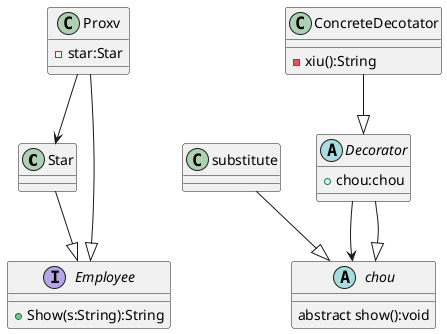 @startuml
'https://plantuml.com/class-diagram

class Star
class Proxv{
-star:Star
}

interface Employee{
+Show(s:String):String
}

Star--|>Employee
Proxv--|>Employee
Proxv-->Star

class substitute

abstract chou{
abstract show():void
}
substitute--|>chou

abstract class Decorator{
+ chou:chou
}

class ConcreteDecotator{
-xiu():String
}

ConcreteDecotator--|>Decorator
Decorator-->chou
Decorator--|>chou



@enduml